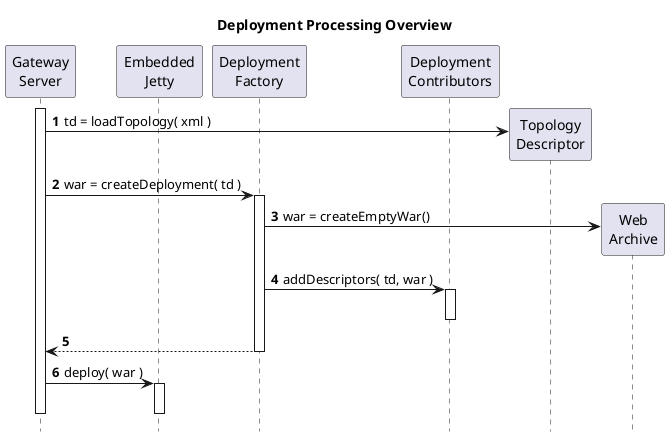 @startuml
title Deployment Processing Overview
hide footbox
autonumber

participant "Gateway\nServer" as GW
participant "Embedded\nJetty" as EJ
participant "Deployment\nFactory" as DF
participant "Deployment\nContributors" as DC
participant "Topology\nDescriptor" as TD
participant "Web\nArchive" as WAR

activate GW

  create TD
  GW -> TD: td = loadTopology( xml )

  GW -> DF: war = createDeployment( td )
  activate DF

    create WAR
    DF -> WAR: war = createEmptyWar()

    DF -> DC: addDescriptors( td, war )
    activate DC
    deactivate DC

  GW <-- DF
  deactivate DF

  GW -> EJ: deploy( war )
  activate EJ
  deactivate EJ

deactivate GW

@enduml